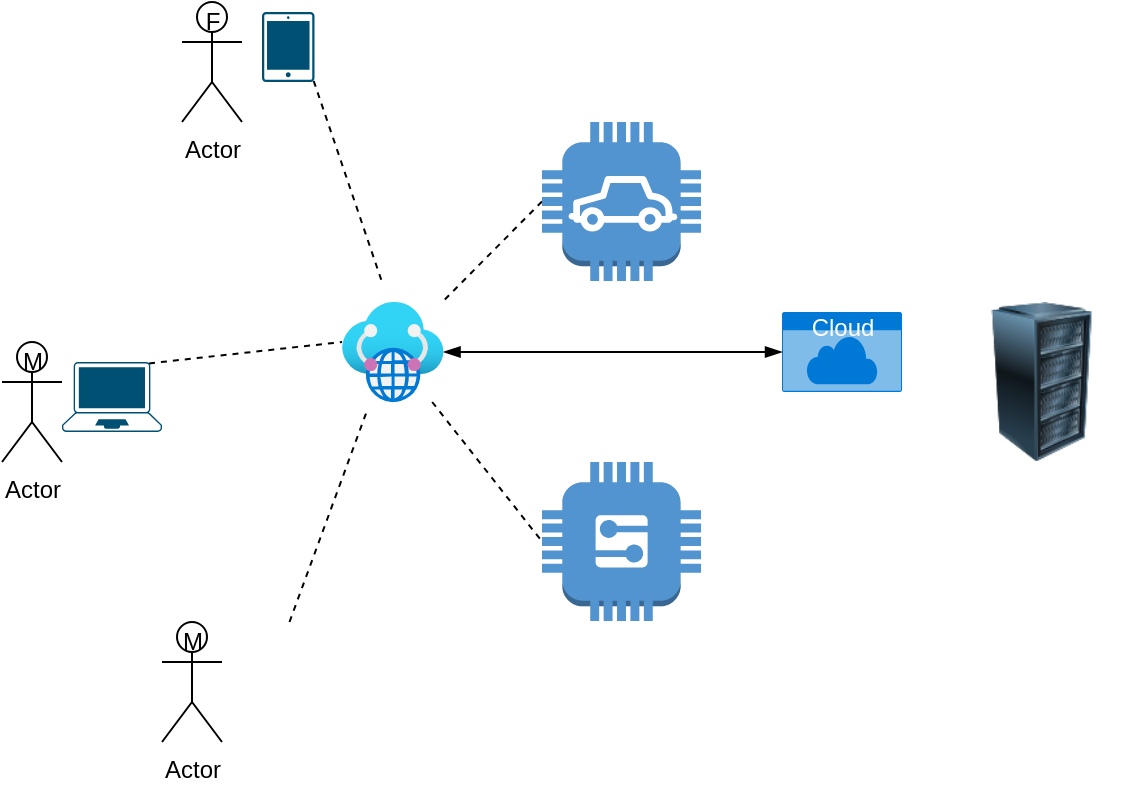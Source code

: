 <mxfile version="17.4.6" type="github">
  <diagram id="8INL2M0aAMNd7ddka7Pl" name="Page-1">
    <mxGraphModel dx="1421" dy="798" grid="1" gridSize="10" guides="1" tooltips="1" connect="1" arrows="1" fold="1" page="1" pageScale="1" pageWidth="827" pageHeight="1169" math="0" shadow="0">
      <root>
        <mxCell id="0" />
        <mxCell id="1" parent="0" />
        <mxCell id="hwxh7ZPldBOcnfU3rewY-1" value="Actor" style="shape=umlActor;verticalLabelPosition=bottom;verticalAlign=top;html=1;outlineConnect=0;" vertex="1" parent="1">
          <mxGeometry x="150" y="340" width="30" height="60" as="geometry" />
        </mxCell>
        <mxCell id="hwxh7ZPldBOcnfU3rewY-2" value="Actor" style="shape=umlActor;verticalLabelPosition=bottom;verticalAlign=top;html=1;outlineConnect=0;" vertex="1" parent="1">
          <mxGeometry x="240" y="170" width="30" height="60" as="geometry" />
        </mxCell>
        <mxCell id="hwxh7ZPldBOcnfU3rewY-3" value="M" style="text;html=1;align=center;verticalAlign=middle;resizable=0;points=[];autosize=1;strokeColor=none;fillColor=none;" vertex="1" parent="1">
          <mxGeometry x="150" y="340" width="30" height="20" as="geometry" />
        </mxCell>
        <mxCell id="hwxh7ZPldBOcnfU3rewY-4" value="F" style="text;html=1;align=center;verticalAlign=middle;resizable=0;points=[];autosize=1;strokeColor=none;fillColor=none;" vertex="1" parent="1">
          <mxGeometry x="245" y="170" width="20" height="20" as="geometry" />
        </mxCell>
        <mxCell id="hwxh7ZPldBOcnfU3rewY-5" value="Actor" style="shape=umlActor;verticalLabelPosition=bottom;verticalAlign=top;html=1;outlineConnect=0;" vertex="1" parent="1">
          <mxGeometry x="230" y="480" width="30" height="60" as="geometry" />
        </mxCell>
        <mxCell id="hwxh7ZPldBOcnfU3rewY-6" value="M" style="text;html=1;align=center;verticalAlign=middle;resizable=0;points=[];autosize=1;strokeColor=none;fillColor=none;" vertex="1" parent="1">
          <mxGeometry x="230" y="480" width="30" height="20" as="geometry" />
        </mxCell>
        <mxCell id="hwxh7ZPldBOcnfU3rewY-15" style="edgeStyle=none;rounded=0;orthogonalLoop=1;jettySize=auto;html=1;exitX=0.87;exitY=0.02;exitDx=0;exitDy=0;exitPerimeter=0;entryX=0;entryY=0.4;entryDx=0;entryDy=0;entryPerimeter=0;endArrow=none;endFill=0;dashed=1;" edge="1" parent="1" source="hwxh7ZPldBOcnfU3rewY-7" target="hwxh7ZPldBOcnfU3rewY-14">
          <mxGeometry relative="1" as="geometry" />
        </mxCell>
        <mxCell id="hwxh7ZPldBOcnfU3rewY-7" value="" style="points=[[0.13,0.02,0],[0.5,0,0],[0.87,0.02,0],[0.885,0.4,0],[0.985,0.985,0],[0.5,1,0],[0.015,0.985,0],[0.115,0.4,0]];verticalLabelPosition=bottom;sketch=0;html=1;verticalAlign=top;aspect=fixed;align=center;pointerEvents=1;shape=mxgraph.cisco19.laptop;fillColor=#005073;strokeColor=none;" vertex="1" parent="1">
          <mxGeometry x="180" y="350" width="50" height="35" as="geometry" />
        </mxCell>
        <mxCell id="hwxh7ZPldBOcnfU3rewY-8" value="" style="sketch=0;points=[[0.015,0.015,0],[0.985,0.015,0],[0.985,0.985,0],[0.015,0.985,0],[0.25,0,0],[0.5,0,0],[0.75,0,0],[1,0.25,0],[1,0.5,0],[1,0.75,0],[0.75,1,0],[0.5,1,0],[0.25,1,0],[0,0.75,0],[0,0.5,0],[0,0.25,0]];verticalLabelPosition=bottom;html=1;verticalAlign=top;aspect=fixed;align=center;pointerEvents=1;shape=mxgraph.cisco19.handheld;fillColor=#005073;strokeColor=none;" vertex="1" parent="1">
          <mxGeometry x="280" y="175" width="26.25" height="35" as="geometry" />
        </mxCell>
        <mxCell id="hwxh7ZPldBOcnfU3rewY-19" style="edgeStyle=none;rounded=0;orthogonalLoop=1;jettySize=auto;html=1;exitX=0;exitY=0.5;exitDx=0;exitDy=0;exitPerimeter=0;dashed=1;endArrow=none;endFill=0;" edge="1" parent="1" source="hwxh7ZPldBOcnfU3rewY-9" target="hwxh7ZPldBOcnfU3rewY-14">
          <mxGeometry relative="1" as="geometry" />
        </mxCell>
        <mxCell id="hwxh7ZPldBOcnfU3rewY-9" value="" style="outlineConnect=0;dashed=0;verticalLabelPosition=bottom;verticalAlign=top;align=center;html=1;shape=mxgraph.aws3.car;fillColor=#5294CF;gradientColor=none;" vertex="1" parent="1">
          <mxGeometry x="420" y="230" width="79.5" height="79.5" as="geometry" />
        </mxCell>
        <mxCell id="hwxh7ZPldBOcnfU3rewY-10" value="" style="outlineConnect=0;dashed=0;verticalLabelPosition=bottom;verticalAlign=top;align=center;html=1;shape=mxgraph.aws3.generic;fillColor=#5294CF;gradientColor=none;" vertex="1" parent="1">
          <mxGeometry x="420" y="400" width="79.5" height="79.5" as="geometry" />
        </mxCell>
        <mxCell id="hwxh7ZPldBOcnfU3rewY-11" value="" style="shape=image;html=1;verticalAlign=top;verticalLabelPosition=bottom;labelBackgroundColor=#ffffff;imageAspect=0;aspect=fixed;image=https://cdn4.iconfinder.com/data/icons/essentials-72/24/043_-_Smart_Watch-128.png" vertex="1" parent="1">
          <mxGeometry x="256.25" y="480" width="50" height="50" as="geometry" />
        </mxCell>
        <mxCell id="hwxh7ZPldBOcnfU3rewY-12" value="" style="image;html=1;image=img/lib/clip_art/computers/Server_Rack_128x128.png" vertex="1" parent="1">
          <mxGeometry x="630" y="320" width="80" height="80" as="geometry" />
        </mxCell>
        <mxCell id="hwxh7ZPldBOcnfU3rewY-13" value="Cloud" style="html=1;strokeColor=none;fillColor=#0079D6;labelPosition=center;verticalLabelPosition=middle;verticalAlign=top;align=center;fontSize=12;outlineConnect=0;spacingTop=-6;fontColor=#FFFFFF;sketch=0;shape=mxgraph.sitemap.cloud;" vertex="1" parent="1">
          <mxGeometry x="540" y="325" width="60" height="40" as="geometry" />
        </mxCell>
        <mxCell id="hwxh7ZPldBOcnfU3rewY-20" style="edgeStyle=none;rounded=0;orthogonalLoop=1;jettySize=auto;html=1;entryX=0;entryY=0.5;entryDx=0;entryDy=0;entryPerimeter=0;endArrow=blockThin;endFill=1;startArrow=blockThin;startFill=1;" edge="1" parent="1" source="hwxh7ZPldBOcnfU3rewY-14" target="hwxh7ZPldBOcnfU3rewY-13">
          <mxGeometry relative="1" as="geometry" />
        </mxCell>
        <mxCell id="hwxh7ZPldBOcnfU3rewY-14" value="" style="aspect=fixed;html=1;points=[];align=center;image;fontSize=12;image=img/lib/azure2/networking/Virtual_WANs.svg;" vertex="1" parent="1">
          <mxGeometry x="320" y="320" width="50.78" height="50" as="geometry" />
        </mxCell>
        <mxCell id="hwxh7ZPldBOcnfU3rewY-16" style="edgeStyle=none;rounded=0;orthogonalLoop=1;jettySize=auto;html=1;exitX=0.985;exitY=0.985;exitDx=0;exitDy=0;exitPerimeter=0;endArrow=none;endFill=0;dashed=1;" edge="1" parent="1" source="hwxh7ZPldBOcnfU3rewY-8">
          <mxGeometry relative="1" as="geometry">
            <mxPoint x="233.5" y="360.7" as="sourcePoint" />
            <mxPoint x="340" y="310" as="targetPoint" />
          </mxGeometry>
        </mxCell>
        <mxCell id="hwxh7ZPldBOcnfU3rewY-17" style="edgeStyle=none;rounded=0;orthogonalLoop=1;jettySize=auto;html=1;exitX=0.75;exitY=0;exitDx=0;exitDy=0;entryX=0.256;entryY=1.06;entryDx=0;entryDy=0;entryPerimeter=0;endArrow=none;endFill=0;dashed=1;" edge="1" parent="1" source="hwxh7ZPldBOcnfU3rewY-11" target="hwxh7ZPldBOcnfU3rewY-14">
          <mxGeometry relative="1" as="geometry">
            <mxPoint x="243.5" y="370.7" as="sourcePoint" />
            <mxPoint x="340" y="360" as="targetPoint" />
          </mxGeometry>
        </mxCell>
        <mxCell id="hwxh7ZPldBOcnfU3rewY-18" style="edgeStyle=none;rounded=0;orthogonalLoop=1;jettySize=auto;html=1;entryX=0;entryY=0.5;entryDx=0;entryDy=0;entryPerimeter=0;endArrow=none;endFill=0;dashed=1;" edge="1" parent="1" source="hwxh7ZPldBOcnfU3rewY-14" target="hwxh7ZPldBOcnfU3rewY-10">
          <mxGeometry relative="1" as="geometry">
            <mxPoint x="253.5" y="380.7" as="sourcePoint" />
            <mxPoint x="350" y="370" as="targetPoint" />
          </mxGeometry>
        </mxCell>
      </root>
    </mxGraphModel>
  </diagram>
</mxfile>
